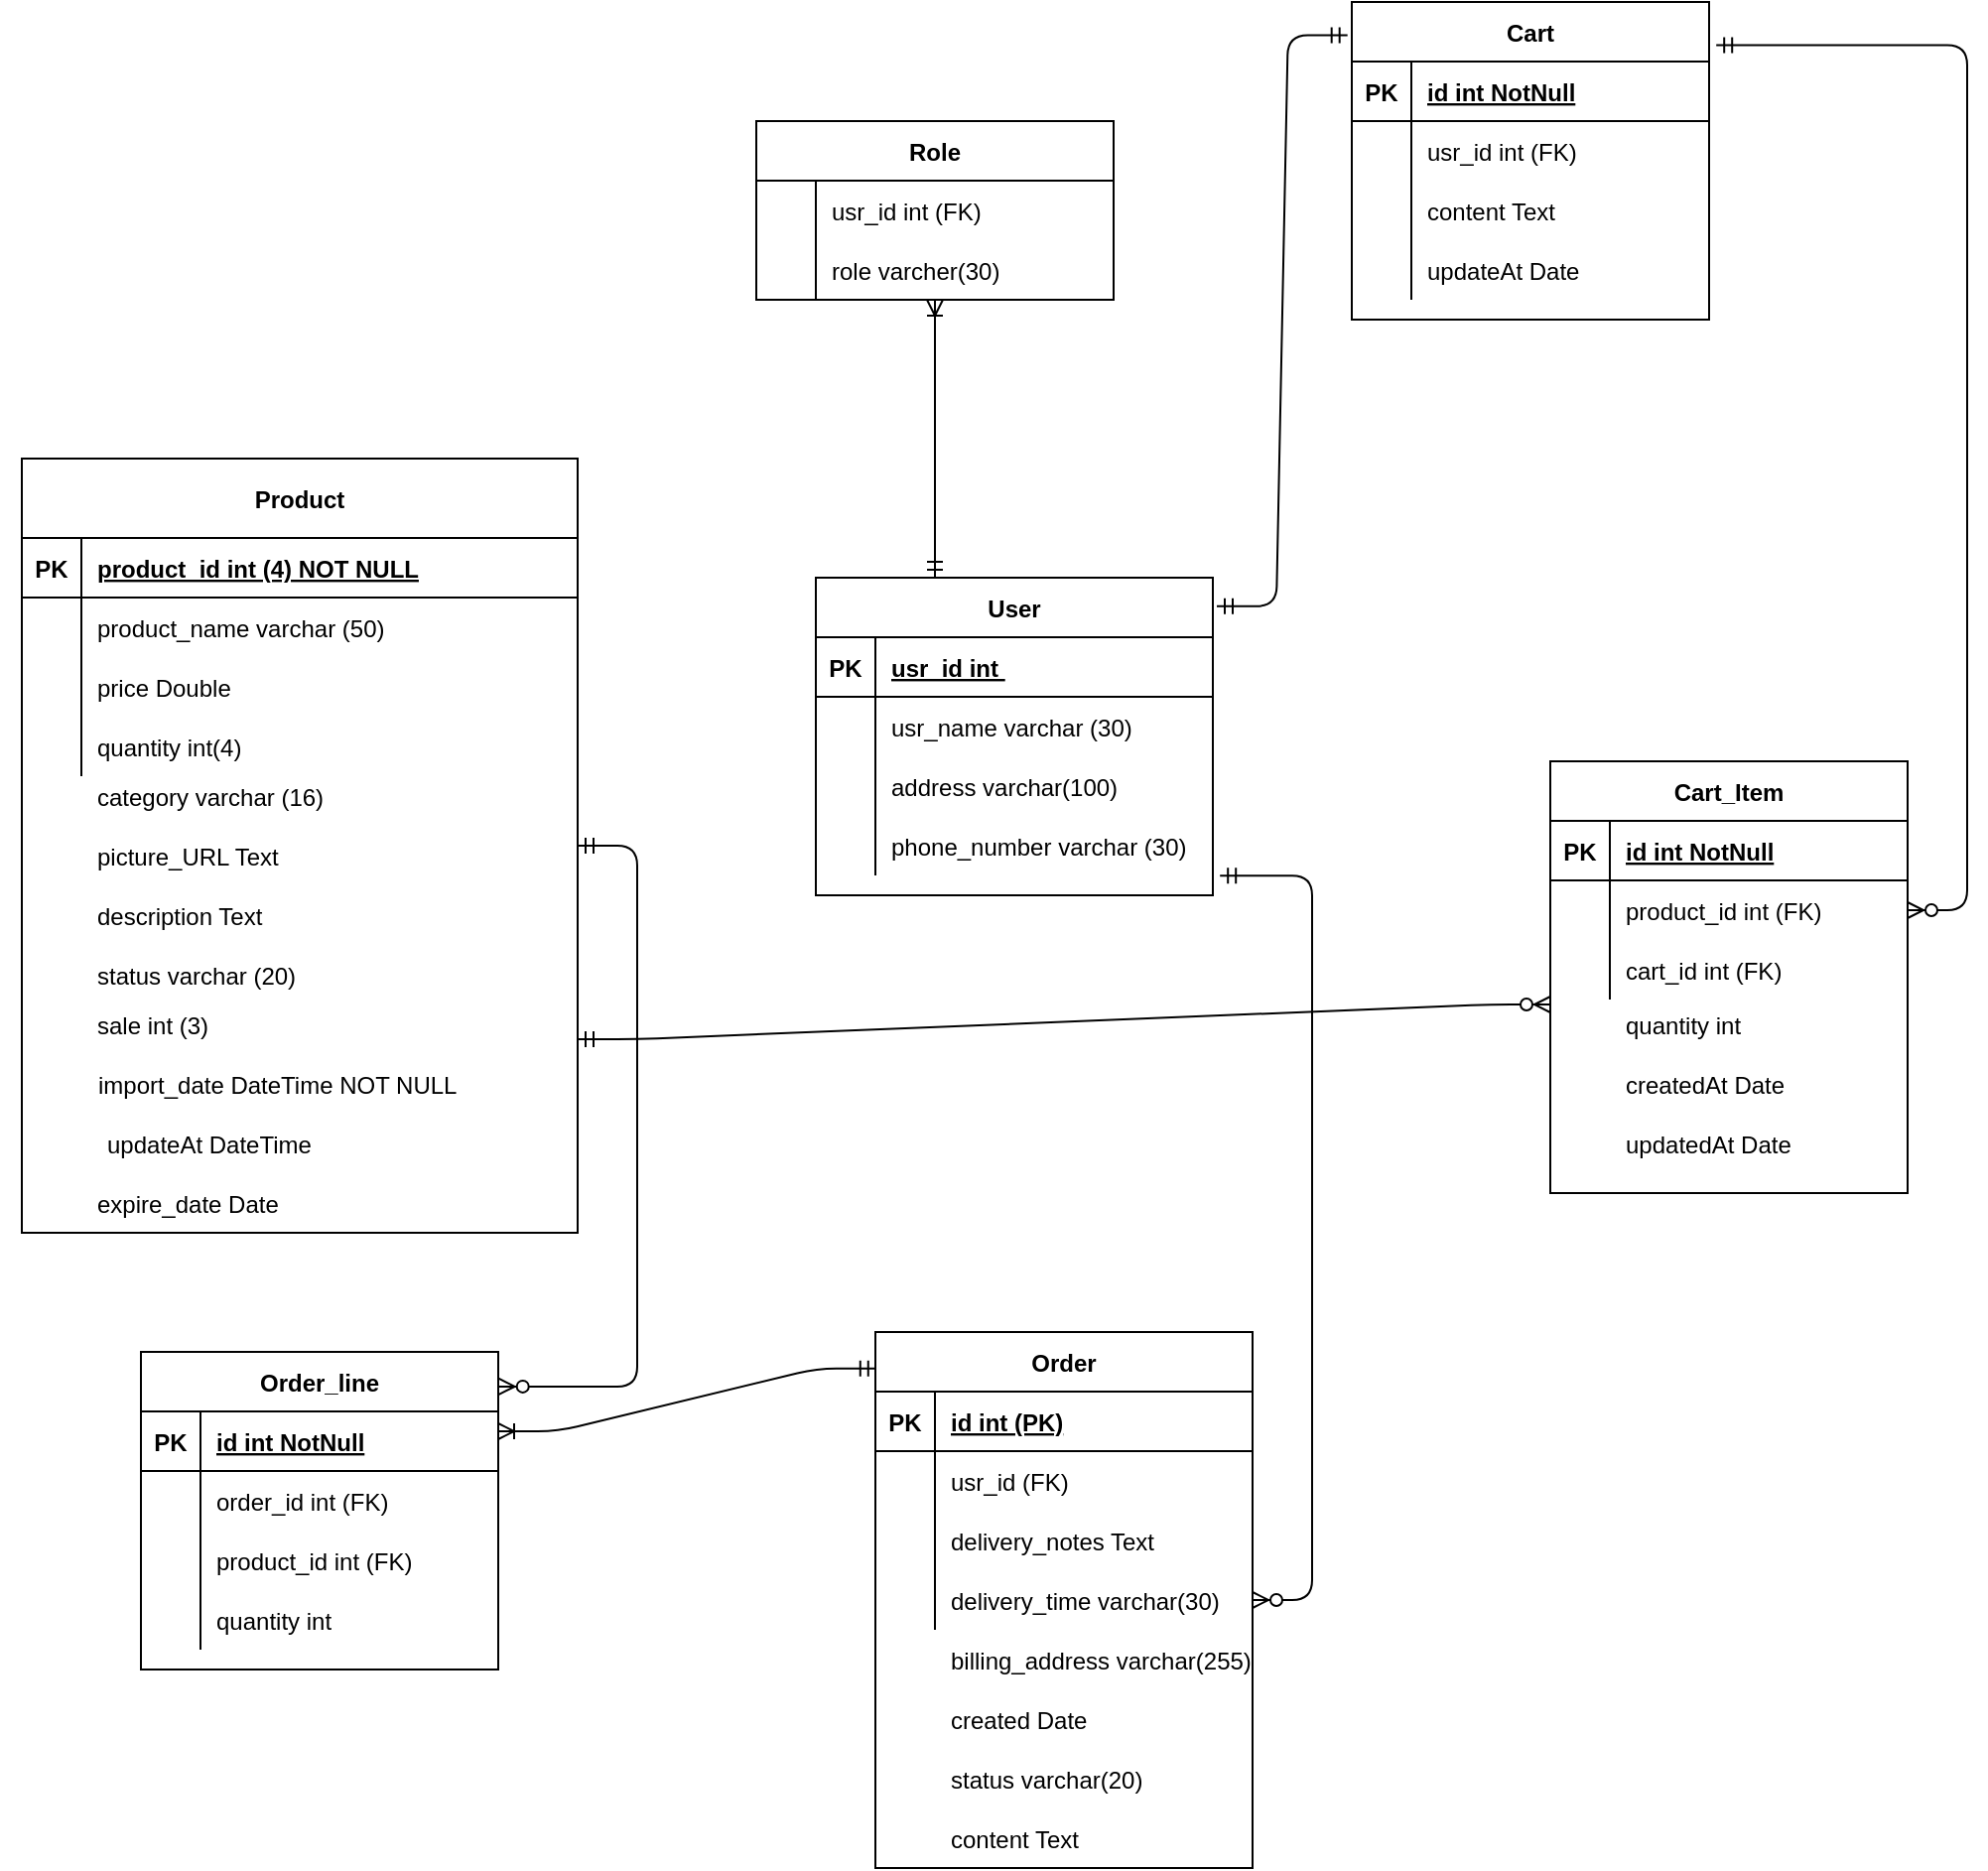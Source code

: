 <mxfile version="14.4.5" type="github">
  <diagram id="0-J5RG3UYTVKZQoFmTak" name="Page-1">
    <mxGraphModel dx="2370" dy="1340" grid="1" gridSize="10" guides="1" tooltips="1" connect="1" arrows="1" fold="1" page="1" pageScale="1" pageWidth="850" pageHeight="1100" math="0" shadow="0">
      <root>
        <mxCell id="0" />
        <mxCell id="1" parent="0" />
        <mxCell id="uGrmN0lt_vAjJPZEbHZI-1" value="Role" style="shape=table;startSize=30;container=1;collapsible=1;childLayout=tableLayout;fixedRows=1;rowLines=0;fontStyle=1;align=center;resizeLast=1;" vertex="1" parent="1">
          <mxGeometry x="510" y="190" width="180" height="90" as="geometry" />
        </mxCell>
        <mxCell id="uGrmN0lt_vAjJPZEbHZI-2" value="" style="shape=partialRectangle;collapsible=0;dropTarget=0;pointerEvents=0;fillColor=none;top=0;left=0;bottom=0;right=0;points=[[0,0.5],[1,0.5]];portConstraint=eastwest;" vertex="1" parent="uGrmN0lt_vAjJPZEbHZI-1">
          <mxGeometry y="30" width="180" height="30" as="geometry" />
        </mxCell>
        <mxCell id="uGrmN0lt_vAjJPZEbHZI-3" value="" style="shape=partialRectangle;connectable=0;fillColor=none;top=0;left=0;bottom=0;right=0;editable=1;overflow=hidden;" vertex="1" parent="uGrmN0lt_vAjJPZEbHZI-2">
          <mxGeometry width="30" height="30" as="geometry" />
        </mxCell>
        <mxCell id="uGrmN0lt_vAjJPZEbHZI-4" value="usr_id int (FK)" style="shape=partialRectangle;connectable=0;fillColor=none;top=0;left=0;bottom=0;right=0;align=left;spacingLeft=6;overflow=hidden;" vertex="1" parent="uGrmN0lt_vAjJPZEbHZI-2">
          <mxGeometry x="30" width="150" height="30" as="geometry" />
        </mxCell>
        <mxCell id="uGrmN0lt_vAjJPZEbHZI-5" value="" style="shape=partialRectangle;collapsible=0;dropTarget=0;pointerEvents=0;fillColor=none;top=0;left=0;bottom=0;right=0;points=[[0,0.5],[1,0.5]];portConstraint=eastwest;" vertex="1" parent="uGrmN0lt_vAjJPZEbHZI-1">
          <mxGeometry y="60" width="180" height="30" as="geometry" />
        </mxCell>
        <mxCell id="uGrmN0lt_vAjJPZEbHZI-6" value="" style="shape=partialRectangle;connectable=0;fillColor=none;top=0;left=0;bottom=0;right=0;editable=1;overflow=hidden;" vertex="1" parent="uGrmN0lt_vAjJPZEbHZI-5">
          <mxGeometry width="30" height="30" as="geometry" />
        </mxCell>
        <mxCell id="uGrmN0lt_vAjJPZEbHZI-7" value="role varcher(30)" style="shape=partialRectangle;connectable=0;fillColor=none;top=0;left=0;bottom=0;right=0;align=left;spacingLeft=6;overflow=hidden;" vertex="1" parent="uGrmN0lt_vAjJPZEbHZI-5">
          <mxGeometry x="30" width="150" height="30" as="geometry" />
        </mxCell>
        <mxCell id="uGrmN0lt_vAjJPZEbHZI-8" value="User" style="shape=table;startSize=30;container=1;collapsible=1;childLayout=tableLayout;fixedRows=1;rowLines=0;fontStyle=1;align=center;resizeLast=1;" vertex="1" parent="1">
          <mxGeometry x="540" y="420" width="200" height="160" as="geometry" />
        </mxCell>
        <mxCell id="uGrmN0lt_vAjJPZEbHZI-9" value="" style="shape=partialRectangle;collapsible=0;dropTarget=0;pointerEvents=0;fillColor=none;top=0;left=0;bottom=1;right=0;points=[[0,0.5],[1,0.5]];portConstraint=eastwest;" vertex="1" parent="uGrmN0lt_vAjJPZEbHZI-8">
          <mxGeometry y="30" width="200" height="30" as="geometry" />
        </mxCell>
        <mxCell id="uGrmN0lt_vAjJPZEbHZI-10" value="PK" style="shape=partialRectangle;connectable=0;fillColor=none;top=0;left=0;bottom=0;right=0;fontStyle=1;overflow=hidden;" vertex="1" parent="uGrmN0lt_vAjJPZEbHZI-9">
          <mxGeometry width="30" height="30" as="geometry" />
        </mxCell>
        <mxCell id="uGrmN0lt_vAjJPZEbHZI-11" value="usr_id int " style="shape=partialRectangle;connectable=0;fillColor=none;top=0;left=0;bottom=0;right=0;align=left;spacingLeft=6;fontStyle=5;overflow=hidden;" vertex="1" parent="uGrmN0lt_vAjJPZEbHZI-9">
          <mxGeometry x="30" width="170" height="30" as="geometry" />
        </mxCell>
        <mxCell id="uGrmN0lt_vAjJPZEbHZI-12" value="" style="shape=partialRectangle;collapsible=0;dropTarget=0;pointerEvents=0;fillColor=none;top=0;left=0;bottom=0;right=0;points=[[0,0.5],[1,0.5]];portConstraint=eastwest;" vertex="1" parent="uGrmN0lt_vAjJPZEbHZI-8">
          <mxGeometry y="60" width="200" height="30" as="geometry" />
        </mxCell>
        <mxCell id="uGrmN0lt_vAjJPZEbHZI-13" value="" style="shape=partialRectangle;connectable=0;fillColor=none;top=0;left=0;bottom=0;right=0;editable=1;overflow=hidden;" vertex="1" parent="uGrmN0lt_vAjJPZEbHZI-12">
          <mxGeometry width="30" height="30" as="geometry" />
        </mxCell>
        <mxCell id="uGrmN0lt_vAjJPZEbHZI-14" value="usr_name varchar (30)" style="shape=partialRectangle;connectable=0;fillColor=none;top=0;left=0;bottom=0;right=0;align=left;spacingLeft=6;overflow=hidden;" vertex="1" parent="uGrmN0lt_vAjJPZEbHZI-12">
          <mxGeometry x="30" width="170" height="30" as="geometry" />
        </mxCell>
        <mxCell id="uGrmN0lt_vAjJPZEbHZI-15" value="" style="shape=partialRectangle;collapsible=0;dropTarget=0;pointerEvents=0;fillColor=none;top=0;left=0;bottom=0;right=0;points=[[0,0.5],[1,0.5]];portConstraint=eastwest;" vertex="1" parent="uGrmN0lt_vAjJPZEbHZI-8">
          <mxGeometry y="90" width="200" height="30" as="geometry" />
        </mxCell>
        <mxCell id="uGrmN0lt_vAjJPZEbHZI-16" value="" style="shape=partialRectangle;connectable=0;fillColor=none;top=0;left=0;bottom=0;right=0;editable=1;overflow=hidden;" vertex="1" parent="uGrmN0lt_vAjJPZEbHZI-15">
          <mxGeometry width="30" height="30" as="geometry" />
        </mxCell>
        <mxCell id="uGrmN0lt_vAjJPZEbHZI-17" value="address varchar(100)" style="shape=partialRectangle;connectable=0;fillColor=none;top=0;left=0;bottom=0;right=0;align=left;spacingLeft=6;overflow=hidden;" vertex="1" parent="uGrmN0lt_vAjJPZEbHZI-15">
          <mxGeometry x="30" width="170" height="30" as="geometry" />
        </mxCell>
        <mxCell id="uGrmN0lt_vAjJPZEbHZI-18" value="" style="shape=partialRectangle;collapsible=0;dropTarget=0;pointerEvents=0;fillColor=none;top=0;left=0;bottom=0;right=0;points=[[0,0.5],[1,0.5]];portConstraint=eastwest;" vertex="1" parent="uGrmN0lt_vAjJPZEbHZI-8">
          <mxGeometry y="120" width="200" height="30" as="geometry" />
        </mxCell>
        <mxCell id="uGrmN0lt_vAjJPZEbHZI-19" value="" style="shape=partialRectangle;connectable=0;fillColor=none;top=0;left=0;bottom=0;right=0;editable=1;overflow=hidden;" vertex="1" parent="uGrmN0lt_vAjJPZEbHZI-18">
          <mxGeometry width="30" height="30" as="geometry" />
        </mxCell>
        <mxCell id="uGrmN0lt_vAjJPZEbHZI-20" value="phone_number varchar (30)" style="shape=partialRectangle;connectable=0;fillColor=none;top=0;left=0;bottom=0;right=0;align=left;spacingLeft=6;overflow=hidden;" vertex="1" parent="uGrmN0lt_vAjJPZEbHZI-18">
          <mxGeometry x="30" width="170" height="30" as="geometry" />
        </mxCell>
        <mxCell id="uGrmN0lt_vAjJPZEbHZI-21" value="Product" style="shape=table;startSize=40;container=1;collapsible=1;childLayout=tableLayout;fixedRows=1;rowLines=0;fontStyle=1;align=center;resizeLast=1;" vertex="1" parent="1">
          <mxGeometry x="140" y="360" width="280" height="390" as="geometry" />
        </mxCell>
        <mxCell id="uGrmN0lt_vAjJPZEbHZI-22" value="" style="shape=partialRectangle;collapsible=0;dropTarget=0;pointerEvents=0;fillColor=none;top=0;left=0;bottom=1;right=0;points=[[0,0.5],[1,0.5]];portConstraint=eastwest;" vertex="1" parent="uGrmN0lt_vAjJPZEbHZI-21">
          <mxGeometry y="40" width="280" height="30" as="geometry" />
        </mxCell>
        <mxCell id="uGrmN0lt_vAjJPZEbHZI-23" value="PK" style="shape=partialRectangle;connectable=0;fillColor=none;top=0;left=0;bottom=0;right=0;fontStyle=1;overflow=hidden;" vertex="1" parent="uGrmN0lt_vAjJPZEbHZI-22">
          <mxGeometry width="30" height="30" as="geometry" />
        </mxCell>
        <mxCell id="uGrmN0lt_vAjJPZEbHZI-24" value="product_id int (4) NOT NULL" style="shape=partialRectangle;connectable=0;fillColor=none;top=0;left=0;bottom=0;right=0;align=left;spacingLeft=6;fontStyle=5;overflow=hidden;" vertex="1" parent="uGrmN0lt_vAjJPZEbHZI-22">
          <mxGeometry x="30" width="250" height="30" as="geometry" />
        </mxCell>
        <mxCell id="uGrmN0lt_vAjJPZEbHZI-25" value="" style="shape=partialRectangle;collapsible=0;dropTarget=0;pointerEvents=0;fillColor=none;top=0;left=0;bottom=0;right=0;points=[[0,0.5],[1,0.5]];portConstraint=eastwest;" vertex="1" parent="uGrmN0lt_vAjJPZEbHZI-21">
          <mxGeometry y="70" width="280" height="30" as="geometry" />
        </mxCell>
        <mxCell id="uGrmN0lt_vAjJPZEbHZI-26" value="" style="shape=partialRectangle;connectable=0;fillColor=none;top=0;left=0;bottom=0;right=0;editable=1;overflow=hidden;" vertex="1" parent="uGrmN0lt_vAjJPZEbHZI-25">
          <mxGeometry width="30" height="30" as="geometry" />
        </mxCell>
        <mxCell id="uGrmN0lt_vAjJPZEbHZI-27" value="product_name varchar (50)" style="shape=partialRectangle;connectable=0;fillColor=none;top=0;left=0;bottom=0;right=0;align=left;spacingLeft=6;overflow=hidden;" vertex="1" parent="uGrmN0lt_vAjJPZEbHZI-25">
          <mxGeometry x="30" width="250" height="30" as="geometry" />
        </mxCell>
        <mxCell id="uGrmN0lt_vAjJPZEbHZI-28" value="" style="shape=partialRectangle;collapsible=0;dropTarget=0;pointerEvents=0;fillColor=none;top=0;left=0;bottom=0;right=0;points=[[0,0.5],[1,0.5]];portConstraint=eastwest;" vertex="1" parent="uGrmN0lt_vAjJPZEbHZI-21">
          <mxGeometry y="100" width="280" height="30" as="geometry" />
        </mxCell>
        <mxCell id="uGrmN0lt_vAjJPZEbHZI-29" value="" style="shape=partialRectangle;connectable=0;fillColor=none;top=0;left=0;bottom=0;right=0;editable=1;overflow=hidden;" vertex="1" parent="uGrmN0lt_vAjJPZEbHZI-28">
          <mxGeometry width="30" height="30" as="geometry" />
        </mxCell>
        <mxCell id="uGrmN0lt_vAjJPZEbHZI-30" value="price Double" style="shape=partialRectangle;connectable=0;fillColor=none;top=0;left=0;bottom=0;right=0;align=left;spacingLeft=6;overflow=hidden;" vertex="1" parent="uGrmN0lt_vAjJPZEbHZI-28">
          <mxGeometry x="30" width="250" height="30" as="geometry" />
        </mxCell>
        <mxCell id="uGrmN0lt_vAjJPZEbHZI-31" value="" style="shape=partialRectangle;collapsible=0;dropTarget=0;pointerEvents=0;fillColor=none;top=0;left=0;bottom=0;right=0;points=[[0,0.5],[1,0.5]];portConstraint=eastwest;" vertex="1" parent="uGrmN0lt_vAjJPZEbHZI-21">
          <mxGeometry y="130" width="280" height="30" as="geometry" />
        </mxCell>
        <mxCell id="uGrmN0lt_vAjJPZEbHZI-32" value="" style="shape=partialRectangle;connectable=0;fillColor=none;top=0;left=0;bottom=0;right=0;editable=1;overflow=hidden;" vertex="1" parent="uGrmN0lt_vAjJPZEbHZI-31">
          <mxGeometry width="30" height="30" as="geometry" />
        </mxCell>
        <mxCell id="uGrmN0lt_vAjJPZEbHZI-33" value="quantity int(4)" style="shape=partialRectangle;connectable=0;fillColor=none;top=0;left=0;bottom=0;right=0;align=left;spacingLeft=6;overflow=hidden;" vertex="1" parent="uGrmN0lt_vAjJPZEbHZI-31">
          <mxGeometry x="30" width="250" height="30" as="geometry" />
        </mxCell>
        <mxCell id="uGrmN0lt_vAjJPZEbHZI-34" value="" style="shape=partialRectangle;collapsible=0;dropTarget=0;pointerEvents=0;fillColor=none;top=0;left=0;bottom=0;right=0;points=[[0,0.5],[1,0.5]];portConstraint=eastwest;" vertex="1" parent="1">
          <mxGeometry x="140" y="515" width="200" height="30" as="geometry" />
        </mxCell>
        <mxCell id="uGrmN0lt_vAjJPZEbHZI-35" value="" style="shape=partialRectangle;connectable=0;fillColor=none;top=0;left=0;bottom=0;right=0;editable=1;overflow=hidden;" vertex="1" parent="uGrmN0lt_vAjJPZEbHZI-34">
          <mxGeometry width="30" height="30" as="geometry" />
        </mxCell>
        <mxCell id="uGrmN0lt_vAjJPZEbHZI-36" value="category varchar (16)" style="shape=partialRectangle;connectable=0;fillColor=none;top=0;left=0;bottom=0;right=0;align=left;spacingLeft=6;overflow=hidden;" vertex="1" parent="uGrmN0lt_vAjJPZEbHZI-34">
          <mxGeometry x="30" width="170" height="30" as="geometry" />
        </mxCell>
        <mxCell id="uGrmN0lt_vAjJPZEbHZI-37" value="" style="shape=partialRectangle;collapsible=0;dropTarget=0;pointerEvents=0;fillColor=none;top=0;left=0;bottom=0;right=0;points=[[0,0.5],[1,0.5]];portConstraint=eastwest;" vertex="1" parent="1">
          <mxGeometry x="130" y="660" width="270" height="30" as="geometry" />
        </mxCell>
        <mxCell id="uGrmN0lt_vAjJPZEbHZI-38" value="" style="shape=partialRectangle;connectable=0;fillColor=none;top=0;left=0;bottom=0;right=0;editable=1;overflow=hidden;" vertex="1" parent="uGrmN0lt_vAjJPZEbHZI-37">
          <mxGeometry width="40.5" height="30" as="geometry" />
        </mxCell>
        <mxCell id="uGrmN0lt_vAjJPZEbHZI-39" value="import_date DateTime NOT NULL" style="shape=partialRectangle;connectable=0;fillColor=none;top=0;left=0;bottom=0;right=0;align=left;spacingLeft=6;overflow=hidden;" vertex="1" parent="uGrmN0lt_vAjJPZEbHZI-37">
          <mxGeometry x="40.5" width="229.5" height="30" as="geometry" />
        </mxCell>
        <mxCell id="uGrmN0lt_vAjJPZEbHZI-40" value="" style="shape=partialRectangle;collapsible=0;dropTarget=0;pointerEvents=0;fillColor=none;top=0;left=0;bottom=0;right=0;points=[[0,0.5],[1,0.5]];portConstraint=eastwest;" vertex="1" parent="1">
          <mxGeometry x="140" y="720" width="200" height="30" as="geometry" />
        </mxCell>
        <mxCell id="uGrmN0lt_vAjJPZEbHZI-41" value="" style="shape=partialRectangle;connectable=0;fillColor=none;top=0;left=0;bottom=0;right=0;editable=1;overflow=hidden;" vertex="1" parent="uGrmN0lt_vAjJPZEbHZI-40">
          <mxGeometry width="30" height="30" as="geometry" />
        </mxCell>
        <mxCell id="uGrmN0lt_vAjJPZEbHZI-42" value="expire_date Date" style="shape=partialRectangle;connectable=0;fillColor=none;top=0;left=0;bottom=0;right=0;align=left;spacingLeft=6;overflow=hidden;" vertex="1" parent="uGrmN0lt_vAjJPZEbHZI-40">
          <mxGeometry x="30" width="170" height="30" as="geometry" />
        </mxCell>
        <mxCell id="uGrmN0lt_vAjJPZEbHZI-43" value="" style="shape=partialRectangle;collapsible=0;dropTarget=0;pointerEvents=0;fillColor=none;top=0;left=0;bottom=0;right=0;points=[[0,0.5],[1,0.5]];portConstraint=eastwest;" vertex="1" parent="1">
          <mxGeometry x="140" y="665" width="200" height="30" as="geometry" />
        </mxCell>
        <mxCell id="uGrmN0lt_vAjJPZEbHZI-44" value="" style="shape=partialRectangle;connectable=0;fillColor=none;top=0;left=0;bottom=0;right=0;editable=1;overflow=hidden;" vertex="1" parent="uGrmN0lt_vAjJPZEbHZI-43">
          <mxGeometry width="30" height="30" as="geometry" />
        </mxCell>
        <mxCell id="uGrmN0lt_vAjJPZEbHZI-45" value="Order" style="shape=table;startSize=30;container=1;collapsible=1;childLayout=tableLayout;fixedRows=1;rowLines=0;fontStyle=1;align=center;resizeLast=1;" vertex="1" parent="1">
          <mxGeometry x="570" y="800" width="190" height="270" as="geometry" />
        </mxCell>
        <mxCell id="uGrmN0lt_vAjJPZEbHZI-46" value="" style="shape=partialRectangle;collapsible=0;dropTarget=0;pointerEvents=0;fillColor=none;top=0;left=0;bottom=1;right=0;points=[[0,0.5],[1,0.5]];portConstraint=eastwest;" vertex="1" parent="uGrmN0lt_vAjJPZEbHZI-45">
          <mxGeometry y="30" width="190" height="30" as="geometry" />
        </mxCell>
        <mxCell id="uGrmN0lt_vAjJPZEbHZI-47" value="PK" style="shape=partialRectangle;connectable=0;fillColor=none;top=0;left=0;bottom=0;right=0;fontStyle=1;overflow=hidden;" vertex="1" parent="uGrmN0lt_vAjJPZEbHZI-46">
          <mxGeometry width="30" height="30" as="geometry" />
        </mxCell>
        <mxCell id="uGrmN0lt_vAjJPZEbHZI-48" value="id int (PK)" style="shape=partialRectangle;connectable=0;fillColor=none;top=0;left=0;bottom=0;right=0;align=left;spacingLeft=6;fontStyle=5;overflow=hidden;" vertex="1" parent="uGrmN0lt_vAjJPZEbHZI-46">
          <mxGeometry x="30" width="160" height="30" as="geometry" />
        </mxCell>
        <mxCell id="uGrmN0lt_vAjJPZEbHZI-49" value="" style="shape=partialRectangle;collapsible=0;dropTarget=0;pointerEvents=0;fillColor=none;top=0;left=0;bottom=0;right=0;points=[[0,0.5],[1,0.5]];portConstraint=eastwest;" vertex="1" parent="uGrmN0lt_vAjJPZEbHZI-45">
          <mxGeometry y="60" width="190" height="30" as="geometry" />
        </mxCell>
        <mxCell id="uGrmN0lt_vAjJPZEbHZI-50" value="" style="shape=partialRectangle;connectable=0;fillColor=none;top=0;left=0;bottom=0;right=0;editable=1;overflow=hidden;" vertex="1" parent="uGrmN0lt_vAjJPZEbHZI-49">
          <mxGeometry width="30" height="30" as="geometry" />
        </mxCell>
        <mxCell id="uGrmN0lt_vAjJPZEbHZI-51" value="usr_id (FK)" style="shape=partialRectangle;connectable=0;fillColor=none;top=0;left=0;bottom=0;right=0;align=left;spacingLeft=6;overflow=hidden;" vertex="1" parent="uGrmN0lt_vAjJPZEbHZI-49">
          <mxGeometry x="30" width="160" height="30" as="geometry" />
        </mxCell>
        <mxCell id="uGrmN0lt_vAjJPZEbHZI-52" value="" style="shape=partialRectangle;collapsible=0;dropTarget=0;pointerEvents=0;fillColor=none;top=0;left=0;bottom=0;right=0;points=[[0,0.5],[1,0.5]];portConstraint=eastwest;" vertex="1" parent="uGrmN0lt_vAjJPZEbHZI-45">
          <mxGeometry y="90" width="190" height="30" as="geometry" />
        </mxCell>
        <mxCell id="uGrmN0lt_vAjJPZEbHZI-53" value="" style="shape=partialRectangle;connectable=0;fillColor=none;top=0;left=0;bottom=0;right=0;editable=1;overflow=hidden;" vertex="1" parent="uGrmN0lt_vAjJPZEbHZI-52">
          <mxGeometry width="30" height="30" as="geometry" />
        </mxCell>
        <mxCell id="uGrmN0lt_vAjJPZEbHZI-54" value="delivery_notes Text" style="shape=partialRectangle;connectable=0;fillColor=none;top=0;left=0;bottom=0;right=0;align=left;spacingLeft=6;overflow=hidden;" vertex="1" parent="uGrmN0lt_vAjJPZEbHZI-52">
          <mxGeometry x="30" width="160" height="30" as="geometry" />
        </mxCell>
        <mxCell id="uGrmN0lt_vAjJPZEbHZI-55" value="" style="shape=partialRectangle;collapsible=0;dropTarget=0;pointerEvents=0;fillColor=none;top=0;left=0;bottom=0;right=0;points=[[0,0.5],[1,0.5]];portConstraint=eastwest;" vertex="1" parent="uGrmN0lt_vAjJPZEbHZI-45">
          <mxGeometry y="120" width="190" height="30" as="geometry" />
        </mxCell>
        <mxCell id="uGrmN0lt_vAjJPZEbHZI-56" value="" style="shape=partialRectangle;connectable=0;fillColor=none;top=0;left=0;bottom=0;right=0;editable=1;overflow=hidden;" vertex="1" parent="uGrmN0lt_vAjJPZEbHZI-55">
          <mxGeometry width="30" height="30" as="geometry" />
        </mxCell>
        <mxCell id="uGrmN0lt_vAjJPZEbHZI-57" value="delivery_time varchar(30)" style="shape=partialRectangle;connectable=0;fillColor=none;top=0;left=0;bottom=0;right=0;align=left;spacingLeft=6;overflow=hidden;" vertex="1" parent="uGrmN0lt_vAjJPZEbHZI-55">
          <mxGeometry x="30" width="160" height="30" as="geometry" />
        </mxCell>
        <mxCell id="uGrmN0lt_vAjJPZEbHZI-58" value="" style="shape=partialRectangle;collapsible=0;dropTarget=0;pointerEvents=0;fillColor=none;top=0;left=0;bottom=0;right=0;points=[[0,0.5],[1,0.5]];portConstraint=eastwest;" vertex="1" parent="1">
          <mxGeometry x="570" y="980" width="190" height="30" as="geometry" />
        </mxCell>
        <mxCell id="uGrmN0lt_vAjJPZEbHZI-59" value="" style="shape=partialRectangle;connectable=0;fillColor=none;top=0;left=0;bottom=0;right=0;editable=1;overflow=hidden;" vertex="1" parent="uGrmN0lt_vAjJPZEbHZI-58">
          <mxGeometry width="30" height="30" as="geometry" />
        </mxCell>
        <mxCell id="uGrmN0lt_vAjJPZEbHZI-60" value="created Date" style="shape=partialRectangle;connectable=0;fillColor=none;top=0;left=0;bottom=0;right=0;align=left;spacingLeft=6;overflow=hidden;" vertex="1" parent="uGrmN0lt_vAjJPZEbHZI-58">
          <mxGeometry x="30" width="160" height="30" as="geometry" />
        </mxCell>
        <mxCell id="uGrmN0lt_vAjJPZEbHZI-61" value="Cart" style="shape=table;startSize=30;container=1;collapsible=1;childLayout=tableLayout;fixedRows=1;rowLines=0;fontStyle=1;align=center;resizeLast=1;" vertex="1" parent="1">
          <mxGeometry x="810" y="130" width="180" height="160" as="geometry" />
        </mxCell>
        <mxCell id="uGrmN0lt_vAjJPZEbHZI-62" value="" style="shape=partialRectangle;collapsible=0;dropTarget=0;pointerEvents=0;fillColor=none;top=0;left=0;bottom=1;right=0;points=[[0,0.5],[1,0.5]];portConstraint=eastwest;" vertex="1" parent="uGrmN0lt_vAjJPZEbHZI-61">
          <mxGeometry y="30" width="180" height="30" as="geometry" />
        </mxCell>
        <mxCell id="uGrmN0lt_vAjJPZEbHZI-63" value="PK" style="shape=partialRectangle;connectable=0;fillColor=none;top=0;left=0;bottom=0;right=0;fontStyle=1;overflow=hidden;" vertex="1" parent="uGrmN0lt_vAjJPZEbHZI-62">
          <mxGeometry width="30" height="30" as="geometry" />
        </mxCell>
        <mxCell id="uGrmN0lt_vAjJPZEbHZI-64" value="id int NotNull" style="shape=partialRectangle;connectable=0;fillColor=none;top=0;left=0;bottom=0;right=0;align=left;spacingLeft=6;fontStyle=5;overflow=hidden;" vertex="1" parent="uGrmN0lt_vAjJPZEbHZI-62">
          <mxGeometry x="30" width="150" height="30" as="geometry" />
        </mxCell>
        <mxCell id="uGrmN0lt_vAjJPZEbHZI-65" value="" style="shape=partialRectangle;collapsible=0;dropTarget=0;pointerEvents=0;fillColor=none;top=0;left=0;bottom=0;right=0;points=[[0,0.5],[1,0.5]];portConstraint=eastwest;" vertex="1" parent="uGrmN0lt_vAjJPZEbHZI-61">
          <mxGeometry y="60" width="180" height="30" as="geometry" />
        </mxCell>
        <mxCell id="uGrmN0lt_vAjJPZEbHZI-66" value="" style="shape=partialRectangle;connectable=0;fillColor=none;top=0;left=0;bottom=0;right=0;editable=1;overflow=hidden;" vertex="1" parent="uGrmN0lt_vAjJPZEbHZI-65">
          <mxGeometry width="30" height="30" as="geometry" />
        </mxCell>
        <mxCell id="uGrmN0lt_vAjJPZEbHZI-67" value="usr_id int (FK)" style="shape=partialRectangle;connectable=0;fillColor=none;top=0;left=0;bottom=0;right=0;align=left;spacingLeft=6;overflow=hidden;" vertex="1" parent="uGrmN0lt_vAjJPZEbHZI-65">
          <mxGeometry x="30" width="150" height="30" as="geometry" />
        </mxCell>
        <mxCell id="uGrmN0lt_vAjJPZEbHZI-68" value="" style="shape=partialRectangle;collapsible=0;dropTarget=0;pointerEvents=0;fillColor=none;top=0;left=0;bottom=0;right=0;points=[[0,0.5],[1,0.5]];portConstraint=eastwest;" vertex="1" parent="uGrmN0lt_vAjJPZEbHZI-61">
          <mxGeometry y="90" width="180" height="30" as="geometry" />
        </mxCell>
        <mxCell id="uGrmN0lt_vAjJPZEbHZI-69" value="" style="shape=partialRectangle;connectable=0;fillColor=none;top=0;left=0;bottom=0;right=0;editable=1;overflow=hidden;" vertex="1" parent="uGrmN0lt_vAjJPZEbHZI-68">
          <mxGeometry width="30" height="30" as="geometry" />
        </mxCell>
        <mxCell id="uGrmN0lt_vAjJPZEbHZI-70" value="content Text" style="shape=partialRectangle;connectable=0;fillColor=none;top=0;left=0;bottom=0;right=0;align=left;spacingLeft=6;overflow=hidden;" vertex="1" parent="uGrmN0lt_vAjJPZEbHZI-68">
          <mxGeometry x="30" width="150" height="30" as="geometry" />
        </mxCell>
        <mxCell id="uGrmN0lt_vAjJPZEbHZI-71" value="" style="shape=partialRectangle;collapsible=0;dropTarget=0;pointerEvents=0;fillColor=none;top=0;left=0;bottom=0;right=0;points=[[0,0.5],[1,0.5]];portConstraint=eastwest;" vertex="1" parent="uGrmN0lt_vAjJPZEbHZI-61">
          <mxGeometry y="120" width="180" height="30" as="geometry" />
        </mxCell>
        <mxCell id="uGrmN0lt_vAjJPZEbHZI-72" value="" style="shape=partialRectangle;connectable=0;fillColor=none;top=0;left=0;bottom=0;right=0;editable=1;overflow=hidden;" vertex="1" parent="uGrmN0lt_vAjJPZEbHZI-71">
          <mxGeometry width="30" height="30" as="geometry" />
        </mxCell>
        <mxCell id="uGrmN0lt_vAjJPZEbHZI-73" value="updateAt Date" style="shape=partialRectangle;connectable=0;fillColor=none;top=0;left=0;bottom=0;right=0;align=left;spacingLeft=6;overflow=hidden;" vertex="1" parent="uGrmN0lt_vAjJPZEbHZI-71">
          <mxGeometry x="30" width="150" height="30" as="geometry" />
        </mxCell>
        <mxCell id="uGrmN0lt_vAjJPZEbHZI-74" value="Cart_Item" style="shape=table;startSize=30;container=1;collapsible=1;childLayout=tableLayout;fixedRows=1;rowLines=0;fontStyle=1;align=center;resizeLast=1;" vertex="1" parent="1">
          <mxGeometry x="910" y="512.5" width="180" height="217.5" as="geometry" />
        </mxCell>
        <mxCell id="uGrmN0lt_vAjJPZEbHZI-75" value="" style="shape=partialRectangle;collapsible=0;dropTarget=0;pointerEvents=0;fillColor=none;top=0;left=0;bottom=1;right=0;points=[[0,0.5],[1,0.5]];portConstraint=eastwest;" vertex="1" parent="uGrmN0lt_vAjJPZEbHZI-74">
          <mxGeometry y="30" width="180" height="30" as="geometry" />
        </mxCell>
        <mxCell id="uGrmN0lt_vAjJPZEbHZI-76" value="PK" style="shape=partialRectangle;connectable=0;fillColor=none;top=0;left=0;bottom=0;right=0;fontStyle=1;overflow=hidden;" vertex="1" parent="uGrmN0lt_vAjJPZEbHZI-75">
          <mxGeometry width="30" height="30" as="geometry" />
        </mxCell>
        <mxCell id="uGrmN0lt_vAjJPZEbHZI-77" value="id int NotNull" style="shape=partialRectangle;connectable=0;fillColor=none;top=0;left=0;bottom=0;right=0;align=left;spacingLeft=6;fontStyle=5;overflow=hidden;" vertex="1" parent="uGrmN0lt_vAjJPZEbHZI-75">
          <mxGeometry x="30" width="150" height="30" as="geometry" />
        </mxCell>
        <mxCell id="uGrmN0lt_vAjJPZEbHZI-78" value="" style="shape=partialRectangle;collapsible=0;dropTarget=0;pointerEvents=0;fillColor=none;top=0;left=0;bottom=0;right=0;points=[[0,0.5],[1,0.5]];portConstraint=eastwest;" vertex="1" parent="uGrmN0lt_vAjJPZEbHZI-74">
          <mxGeometry y="60" width="180" height="30" as="geometry" />
        </mxCell>
        <mxCell id="uGrmN0lt_vAjJPZEbHZI-79" value="" style="shape=partialRectangle;connectable=0;fillColor=none;top=0;left=0;bottom=0;right=0;editable=1;overflow=hidden;" vertex="1" parent="uGrmN0lt_vAjJPZEbHZI-78">
          <mxGeometry width="30" height="30" as="geometry" />
        </mxCell>
        <mxCell id="uGrmN0lt_vAjJPZEbHZI-80" value="product_id int (FK)" style="shape=partialRectangle;connectable=0;fillColor=none;top=0;left=0;bottom=0;right=0;align=left;spacingLeft=6;overflow=hidden;" vertex="1" parent="uGrmN0lt_vAjJPZEbHZI-78">
          <mxGeometry x="30" width="150" height="30" as="geometry" />
        </mxCell>
        <mxCell id="uGrmN0lt_vAjJPZEbHZI-81" value="" style="shape=partialRectangle;collapsible=0;dropTarget=0;pointerEvents=0;fillColor=none;top=0;left=0;bottom=0;right=0;points=[[0,0.5],[1,0.5]];portConstraint=eastwest;" vertex="1" parent="uGrmN0lt_vAjJPZEbHZI-74">
          <mxGeometry y="90" width="180" height="30" as="geometry" />
        </mxCell>
        <mxCell id="uGrmN0lt_vAjJPZEbHZI-82" value="" style="shape=partialRectangle;connectable=0;fillColor=none;top=0;left=0;bottom=0;right=0;editable=1;overflow=hidden;" vertex="1" parent="uGrmN0lt_vAjJPZEbHZI-81">
          <mxGeometry width="30" height="30" as="geometry" />
        </mxCell>
        <mxCell id="uGrmN0lt_vAjJPZEbHZI-83" value="cart_id int (FK)" style="shape=partialRectangle;connectable=0;fillColor=none;top=0;left=0;bottom=0;right=0;align=left;spacingLeft=6;overflow=hidden;" vertex="1" parent="uGrmN0lt_vAjJPZEbHZI-81">
          <mxGeometry x="30" width="150" height="30" as="geometry" />
        </mxCell>
        <mxCell id="uGrmN0lt_vAjJPZEbHZI-84" value="" style="shape=partialRectangle;collapsible=0;dropTarget=0;pointerEvents=0;fillColor=none;top=0;left=0;bottom=0;right=0;points=[[0,0.5],[1,0.5]];portConstraint=eastwest;" vertex="1" parent="1">
          <mxGeometry x="570" y="1010" width="190" height="30" as="geometry" />
        </mxCell>
        <mxCell id="uGrmN0lt_vAjJPZEbHZI-85" value="" style="shape=partialRectangle;connectable=0;fillColor=none;top=0;left=0;bottom=0;right=0;editable=1;overflow=hidden;" vertex="1" parent="uGrmN0lt_vAjJPZEbHZI-84">
          <mxGeometry width="30" height="30" as="geometry" />
        </mxCell>
        <mxCell id="uGrmN0lt_vAjJPZEbHZI-86" value="status varchar(20)" style="shape=partialRectangle;connectable=0;fillColor=none;top=0;left=0;bottom=0;right=0;align=left;spacingLeft=6;overflow=hidden;" vertex="1" parent="uGrmN0lt_vAjJPZEbHZI-84">
          <mxGeometry x="30" width="160" height="30" as="geometry" />
        </mxCell>
        <mxCell id="uGrmN0lt_vAjJPZEbHZI-87" value="" style="shape=partialRectangle;collapsible=0;dropTarget=0;pointerEvents=0;fillColor=none;top=0;left=0;bottom=0;right=0;points=[[0,0.5],[1,0.5]];portConstraint=eastwest;" vertex="1" parent="1">
          <mxGeometry x="910" y="630" width="180" height="30" as="geometry" />
        </mxCell>
        <mxCell id="uGrmN0lt_vAjJPZEbHZI-88" value="" style="shape=partialRectangle;connectable=0;fillColor=none;top=0;left=0;bottom=0;right=0;editable=1;overflow=hidden;" vertex="1" parent="uGrmN0lt_vAjJPZEbHZI-87">
          <mxGeometry width="30" height="30" as="geometry" />
        </mxCell>
        <mxCell id="uGrmN0lt_vAjJPZEbHZI-89" value="quantity int" style="shape=partialRectangle;connectable=0;fillColor=none;top=0;left=0;bottom=0;right=0;align=left;spacingLeft=6;overflow=hidden;" vertex="1" parent="uGrmN0lt_vAjJPZEbHZI-87">
          <mxGeometry x="30" width="150" height="30" as="geometry" />
        </mxCell>
        <mxCell id="uGrmN0lt_vAjJPZEbHZI-90" value="" style="shape=partialRectangle;collapsible=0;dropTarget=0;pointerEvents=0;fillColor=none;top=0;left=0;bottom=0;right=0;points=[[0,0.5],[1,0.5]];portConstraint=eastwest;" vertex="1" parent="1">
          <mxGeometry x="910" y="660" width="180" height="30" as="geometry" />
        </mxCell>
        <mxCell id="uGrmN0lt_vAjJPZEbHZI-91" value="" style="shape=partialRectangle;connectable=0;fillColor=none;top=0;left=0;bottom=0;right=0;editable=1;overflow=hidden;" vertex="1" parent="uGrmN0lt_vAjJPZEbHZI-90">
          <mxGeometry width="30" height="30" as="geometry" />
        </mxCell>
        <mxCell id="uGrmN0lt_vAjJPZEbHZI-92" value="createdAt Date" style="shape=partialRectangle;connectable=0;fillColor=none;top=0;left=0;bottom=0;right=0;align=left;spacingLeft=6;overflow=hidden;" vertex="1" parent="uGrmN0lt_vAjJPZEbHZI-90">
          <mxGeometry x="30" width="150" height="30" as="geometry" />
        </mxCell>
        <mxCell id="uGrmN0lt_vAjJPZEbHZI-93" value="" style="shape=partialRectangle;collapsible=0;dropTarget=0;pointerEvents=0;fillColor=none;top=0;left=0;bottom=0;right=0;points=[[0,0.5],[1,0.5]];portConstraint=eastwest;" vertex="1" parent="1">
          <mxGeometry x="910" y="690" width="180" height="30" as="geometry" />
        </mxCell>
        <mxCell id="uGrmN0lt_vAjJPZEbHZI-94" value="" style="shape=partialRectangle;connectable=0;fillColor=none;top=0;left=0;bottom=0;right=0;editable=1;overflow=hidden;" vertex="1" parent="uGrmN0lt_vAjJPZEbHZI-93">
          <mxGeometry width="30" height="30" as="geometry" />
        </mxCell>
        <mxCell id="uGrmN0lt_vAjJPZEbHZI-95" value="updatedAt Date" style="shape=partialRectangle;connectable=0;fillColor=none;top=0;left=0;bottom=0;right=0;align=left;spacingLeft=6;overflow=hidden;" vertex="1" parent="uGrmN0lt_vAjJPZEbHZI-93">
          <mxGeometry x="30" width="150" height="30" as="geometry" />
        </mxCell>
        <mxCell id="uGrmN0lt_vAjJPZEbHZI-96" value="" style="shape=partialRectangle;collapsible=0;dropTarget=0;pointerEvents=0;fillColor=none;top=0;left=0;bottom=0;right=0;points=[[0,0.5],[1,0.5]];portConstraint=eastwest;" vertex="1" parent="1">
          <mxGeometry x="570" y="950" width="190" height="30" as="geometry" />
        </mxCell>
        <mxCell id="uGrmN0lt_vAjJPZEbHZI-97" value="" style="shape=partialRectangle;connectable=0;fillColor=none;top=0;left=0;bottom=0;right=0;editable=1;overflow=hidden;" vertex="1" parent="uGrmN0lt_vAjJPZEbHZI-96">
          <mxGeometry width="30" height="30" as="geometry" />
        </mxCell>
        <mxCell id="uGrmN0lt_vAjJPZEbHZI-98" value="billing_address varchar(255)" style="shape=partialRectangle;connectable=0;fillColor=none;top=0;left=0;bottom=0;right=0;align=left;spacingLeft=6;overflow=hidden;" vertex="1" parent="uGrmN0lt_vAjJPZEbHZI-96">
          <mxGeometry x="30" width="160" height="30" as="geometry" />
        </mxCell>
        <mxCell id="uGrmN0lt_vAjJPZEbHZI-99" value="" style="fontSize=12;html=1;endArrow=ERoneToMany;startArrow=ERmandOne;exitX=0.3;exitY=0;exitDx=0;exitDy=0;exitPerimeter=0;" edge="1" parent="1" source="uGrmN0lt_vAjJPZEbHZI-8" target="uGrmN0lt_vAjJPZEbHZI-1">
          <mxGeometry width="100" height="100" relative="1" as="geometry">
            <mxPoint x="780" y="490" as="sourcePoint" />
            <mxPoint x="880" y="390" as="targetPoint" />
          </mxGeometry>
        </mxCell>
        <mxCell id="uGrmN0lt_vAjJPZEbHZI-100" value="" style="edgeStyle=entityRelationEdgeStyle;fontSize=12;html=1;endArrow=ERzeroToMany;startArrow=ERmandOne;exitX=1.018;exitY=1.006;exitDx=0;exitDy=0;exitPerimeter=0;" edge="1" parent="1" source="uGrmN0lt_vAjJPZEbHZI-18" target="uGrmN0lt_vAjJPZEbHZI-45">
          <mxGeometry width="100" height="100" relative="1" as="geometry">
            <mxPoint x="763" y="800" as="sourcePoint" />
            <mxPoint x="530" y="440" as="targetPoint" />
          </mxGeometry>
        </mxCell>
        <mxCell id="uGrmN0lt_vAjJPZEbHZI-101" value="" style="edgeStyle=entityRelationEdgeStyle;fontSize=12;html=1;endArrow=ERmandOne;startArrow=ERmandOne;exitX=1.01;exitY=0.09;exitDx=0;exitDy=0;exitPerimeter=0;entryX=-0.012;entryY=0.105;entryDx=0;entryDy=0;entryPerimeter=0;" edge="1" parent="1" source="uGrmN0lt_vAjJPZEbHZI-8" target="uGrmN0lt_vAjJPZEbHZI-61">
          <mxGeometry width="100" height="100" relative="1" as="geometry">
            <mxPoint x="590" y="480" as="sourcePoint" />
            <mxPoint x="690" y="380" as="targetPoint" />
          </mxGeometry>
        </mxCell>
        <mxCell id="uGrmN0lt_vAjJPZEbHZI-102" value="" style="edgeStyle=entityRelationEdgeStyle;fontSize=12;html=1;endArrow=ERzeroToMany;startArrow=ERmandOne;exitX=1.02;exitY=0.136;exitDx=0;exitDy=0;exitPerimeter=0;" edge="1" parent="1" source="uGrmN0lt_vAjJPZEbHZI-61" target="uGrmN0lt_vAjJPZEbHZI-78">
          <mxGeometry width="100" height="100" relative="1" as="geometry">
            <mxPoint x="710" y="400" as="sourcePoint" />
            <mxPoint x="810" y="300" as="targetPoint" />
          </mxGeometry>
        </mxCell>
        <mxCell id="uGrmN0lt_vAjJPZEbHZI-103" value="" style="edgeStyle=entityRelationEdgeStyle;fontSize=12;html=1;endArrow=ERoneToMany;startArrow=ERmandOne;entryX=1;entryY=0.25;entryDx=0;entryDy=0;exitX=0.002;exitY=0.068;exitDx=0;exitDy=0;exitPerimeter=0;" edge="1" parent="1" source="uGrmN0lt_vAjJPZEbHZI-45" target="uGrmN0lt_vAjJPZEbHZI-106">
          <mxGeometry width="100" height="100" relative="1" as="geometry">
            <mxPoint x="490" y="1000" as="sourcePoint" />
            <mxPoint x="380.36" y="922.67" as="targetPoint" />
          </mxGeometry>
        </mxCell>
        <mxCell id="uGrmN0lt_vAjJPZEbHZI-104" value="" style="edgeStyle=entityRelationEdgeStyle;fontSize=12;html=1;endArrow=ERzeroToMany;startArrow=ERmandOne;entryX=1.002;entryY=0.109;entryDx=0;entryDy=0;entryPerimeter=0;" edge="1" parent="1" source="uGrmN0lt_vAjJPZEbHZI-21" target="uGrmN0lt_vAjJPZEbHZI-106">
          <mxGeometry width="100" height="100" relative="1" as="geometry">
            <mxPoint x="100" y="533" as="sourcePoint" />
            <mxPoint x="380.36" y="853.37" as="targetPoint" />
          </mxGeometry>
        </mxCell>
        <mxCell id="uGrmN0lt_vAjJPZEbHZI-105" value="" style="edgeStyle=entityRelationEdgeStyle;fontSize=12;html=1;endArrow=ERzeroToMany;startArrow=ERmandOne;exitX=1;exitY=0.75;exitDx=0;exitDy=0;" edge="1" parent="1" source="uGrmN0lt_vAjJPZEbHZI-21">
          <mxGeometry width="100" height="100" relative="1" as="geometry">
            <mxPoint x="410" y="542.5" as="sourcePoint" />
            <mxPoint x="910" y="635" as="targetPoint" />
          </mxGeometry>
        </mxCell>
        <mxCell id="uGrmN0lt_vAjJPZEbHZI-106" value="Order_line" style="shape=table;startSize=30;container=1;collapsible=1;childLayout=tableLayout;fixedRows=1;rowLines=0;fontStyle=1;align=center;resizeLast=1;" vertex="1" parent="1">
          <mxGeometry x="200" y="810" width="180" height="160" as="geometry" />
        </mxCell>
        <mxCell id="uGrmN0lt_vAjJPZEbHZI-107" value="" style="shape=partialRectangle;collapsible=0;dropTarget=0;pointerEvents=0;fillColor=none;top=0;left=0;bottom=1;right=0;points=[[0,0.5],[1,0.5]];portConstraint=eastwest;" vertex="1" parent="uGrmN0lt_vAjJPZEbHZI-106">
          <mxGeometry y="30" width="180" height="30" as="geometry" />
        </mxCell>
        <mxCell id="uGrmN0lt_vAjJPZEbHZI-108" value="PK" style="shape=partialRectangle;connectable=0;fillColor=none;top=0;left=0;bottom=0;right=0;fontStyle=1;overflow=hidden;" vertex="1" parent="uGrmN0lt_vAjJPZEbHZI-107">
          <mxGeometry width="30" height="30" as="geometry" />
        </mxCell>
        <mxCell id="uGrmN0lt_vAjJPZEbHZI-109" value="id int NotNull" style="shape=partialRectangle;connectable=0;fillColor=none;top=0;left=0;bottom=0;right=0;align=left;spacingLeft=6;fontStyle=5;overflow=hidden;" vertex="1" parent="uGrmN0lt_vAjJPZEbHZI-107">
          <mxGeometry x="30" width="150" height="30" as="geometry" />
        </mxCell>
        <mxCell id="uGrmN0lt_vAjJPZEbHZI-110" value="" style="shape=partialRectangle;collapsible=0;dropTarget=0;pointerEvents=0;fillColor=none;top=0;left=0;bottom=0;right=0;points=[[0,0.5],[1,0.5]];portConstraint=eastwest;" vertex="1" parent="uGrmN0lt_vAjJPZEbHZI-106">
          <mxGeometry y="60" width="180" height="30" as="geometry" />
        </mxCell>
        <mxCell id="uGrmN0lt_vAjJPZEbHZI-111" value="" style="shape=partialRectangle;connectable=0;fillColor=none;top=0;left=0;bottom=0;right=0;editable=1;overflow=hidden;" vertex="1" parent="uGrmN0lt_vAjJPZEbHZI-110">
          <mxGeometry width="30" height="30" as="geometry" />
        </mxCell>
        <mxCell id="uGrmN0lt_vAjJPZEbHZI-112" value="order_id int (FK)" style="shape=partialRectangle;connectable=0;fillColor=none;top=0;left=0;bottom=0;right=0;align=left;spacingLeft=6;overflow=hidden;" vertex="1" parent="uGrmN0lt_vAjJPZEbHZI-110">
          <mxGeometry x="30" width="150" height="30" as="geometry" />
        </mxCell>
        <mxCell id="uGrmN0lt_vAjJPZEbHZI-113" value="" style="shape=partialRectangle;collapsible=0;dropTarget=0;pointerEvents=0;fillColor=none;top=0;left=0;bottom=0;right=0;points=[[0,0.5],[1,0.5]];portConstraint=eastwest;" vertex="1" parent="uGrmN0lt_vAjJPZEbHZI-106">
          <mxGeometry y="90" width="180" height="30" as="geometry" />
        </mxCell>
        <mxCell id="uGrmN0lt_vAjJPZEbHZI-114" value="" style="shape=partialRectangle;connectable=0;fillColor=none;top=0;left=0;bottom=0;right=0;editable=1;overflow=hidden;" vertex="1" parent="uGrmN0lt_vAjJPZEbHZI-113">
          <mxGeometry width="30" height="30" as="geometry" />
        </mxCell>
        <mxCell id="uGrmN0lt_vAjJPZEbHZI-115" value="product_id int (FK)" style="shape=partialRectangle;connectable=0;fillColor=none;top=0;left=0;bottom=0;right=0;align=left;spacingLeft=6;overflow=hidden;" vertex="1" parent="uGrmN0lt_vAjJPZEbHZI-113">
          <mxGeometry x="30" width="150" height="30" as="geometry" />
        </mxCell>
        <mxCell id="uGrmN0lt_vAjJPZEbHZI-116" value="" style="shape=partialRectangle;collapsible=0;dropTarget=0;pointerEvents=0;fillColor=none;top=0;left=0;bottom=0;right=0;points=[[0,0.5],[1,0.5]];portConstraint=eastwest;" vertex="1" parent="uGrmN0lt_vAjJPZEbHZI-106">
          <mxGeometry y="120" width="180" height="30" as="geometry" />
        </mxCell>
        <mxCell id="uGrmN0lt_vAjJPZEbHZI-117" value="" style="shape=partialRectangle;connectable=0;fillColor=none;top=0;left=0;bottom=0;right=0;editable=1;overflow=hidden;" vertex="1" parent="uGrmN0lt_vAjJPZEbHZI-116">
          <mxGeometry width="30" height="30" as="geometry" />
        </mxCell>
        <mxCell id="uGrmN0lt_vAjJPZEbHZI-118" value="quantity int" style="shape=partialRectangle;connectable=0;fillColor=none;top=0;left=0;bottom=0;right=0;align=left;spacingLeft=6;overflow=hidden;" vertex="1" parent="uGrmN0lt_vAjJPZEbHZI-116">
          <mxGeometry x="30" width="150" height="30" as="geometry" />
        </mxCell>
        <mxCell id="uGrmN0lt_vAjJPZEbHZI-119" value="" style="shape=partialRectangle;collapsible=0;dropTarget=0;pointerEvents=0;fillColor=none;top=0;left=0;bottom=0;right=0;points=[[0,0.5],[1,0.5]];portConstraint=eastwest;" vertex="1" parent="1">
          <mxGeometry x="140" y="545" width="200" height="30" as="geometry" />
        </mxCell>
        <mxCell id="uGrmN0lt_vAjJPZEbHZI-120" value="" style="shape=partialRectangle;connectable=0;fillColor=none;top=0;left=0;bottom=0;right=0;editable=1;overflow=hidden;" vertex="1" parent="uGrmN0lt_vAjJPZEbHZI-119">
          <mxGeometry width="30" height="30" as="geometry" />
        </mxCell>
        <mxCell id="uGrmN0lt_vAjJPZEbHZI-121" value="picture_URL Text" style="shape=partialRectangle;connectable=0;fillColor=none;top=0;left=0;bottom=0;right=0;align=left;spacingLeft=6;overflow=hidden;" vertex="1" parent="uGrmN0lt_vAjJPZEbHZI-119">
          <mxGeometry x="30" width="170" height="30" as="geometry" />
        </mxCell>
        <mxCell id="uGrmN0lt_vAjJPZEbHZI-122" value="updateAt DateTime" style="shape=partialRectangle;connectable=0;fillColor=none;top=0;left=0;bottom=0;right=0;align=left;spacingLeft=6;overflow=hidden;" vertex="1" parent="1">
          <mxGeometry x="175" y="690" width="150" height="30" as="geometry" />
        </mxCell>
        <mxCell id="uGrmN0lt_vAjJPZEbHZI-123" value="description Text" style="shape=partialRectangle;connectable=0;fillColor=none;top=0;left=0;bottom=0;right=0;align=left;spacingLeft=6;overflow=hidden;" vertex="1" parent="1">
          <mxGeometry x="170" y="575" width="170" height="30" as="geometry" />
        </mxCell>
        <mxCell id="uGrmN0lt_vAjJPZEbHZI-124" value="" style="shape=partialRectangle;collapsible=0;dropTarget=0;pointerEvents=0;fillColor=none;top=0;left=0;bottom=0;right=0;points=[[0,0.5],[1,0.5]];portConstraint=eastwest;" vertex="1" parent="1">
          <mxGeometry x="140" y="605" width="200" height="30" as="geometry" />
        </mxCell>
        <mxCell id="uGrmN0lt_vAjJPZEbHZI-125" value="" style="shape=partialRectangle;connectable=0;fillColor=none;top=0;left=0;bottom=0;right=0;editable=1;overflow=hidden;" vertex="1" parent="uGrmN0lt_vAjJPZEbHZI-124">
          <mxGeometry width="30" height="30" as="geometry" />
        </mxCell>
        <mxCell id="uGrmN0lt_vAjJPZEbHZI-126" value="status varchar (20)" style="shape=partialRectangle;connectable=0;fillColor=none;top=0;left=0;bottom=0;right=0;align=left;spacingLeft=6;overflow=hidden;" vertex="1" parent="uGrmN0lt_vAjJPZEbHZI-124">
          <mxGeometry x="30" width="170" height="30" as="geometry" />
        </mxCell>
        <mxCell id="uGrmN0lt_vAjJPZEbHZI-127" value="" style="shape=partialRectangle;collapsible=0;dropTarget=0;pointerEvents=0;fillColor=none;top=0;left=0;bottom=0;right=0;points=[[0,0.5],[1,0.5]];portConstraint=eastwest;" vertex="1" parent="1">
          <mxGeometry x="140" y="630" width="200" height="30" as="geometry" />
        </mxCell>
        <mxCell id="uGrmN0lt_vAjJPZEbHZI-128" value="" style="shape=partialRectangle;connectable=0;fillColor=none;top=0;left=0;bottom=0;right=0;editable=1;overflow=hidden;" vertex="1" parent="uGrmN0lt_vAjJPZEbHZI-127">
          <mxGeometry width="30" height="30" as="geometry" />
        </mxCell>
        <mxCell id="uGrmN0lt_vAjJPZEbHZI-129" value="sale int (3)" style="shape=partialRectangle;connectable=0;fillColor=none;top=0;left=0;bottom=0;right=0;align=left;spacingLeft=6;overflow=hidden;" vertex="1" parent="uGrmN0lt_vAjJPZEbHZI-127">
          <mxGeometry x="30" width="170" height="30" as="geometry" />
        </mxCell>
        <mxCell id="uGrmN0lt_vAjJPZEbHZI-130" value="" style="shape=partialRectangle;collapsible=0;dropTarget=0;pointerEvents=0;fillColor=none;top=0;left=0;bottom=0;right=0;points=[[0,0.5],[1,0.5]];portConstraint=eastwest;" vertex="1" parent="1">
          <mxGeometry x="570" y="1040" width="180" height="30" as="geometry" />
        </mxCell>
        <mxCell id="uGrmN0lt_vAjJPZEbHZI-131" value="" style="shape=partialRectangle;connectable=0;fillColor=none;top=0;left=0;bottom=0;right=0;editable=1;overflow=hidden;" vertex="1" parent="uGrmN0lt_vAjJPZEbHZI-130">
          <mxGeometry width="30" height="30" as="geometry" />
        </mxCell>
        <mxCell id="uGrmN0lt_vAjJPZEbHZI-132" value="content Text" style="shape=partialRectangle;connectable=0;fillColor=none;top=0;left=0;bottom=0;right=0;align=left;spacingLeft=6;overflow=hidden;" vertex="1" parent="uGrmN0lt_vAjJPZEbHZI-130">
          <mxGeometry x="30" width="150" height="30" as="geometry" />
        </mxCell>
      </root>
    </mxGraphModel>
  </diagram>
</mxfile>
